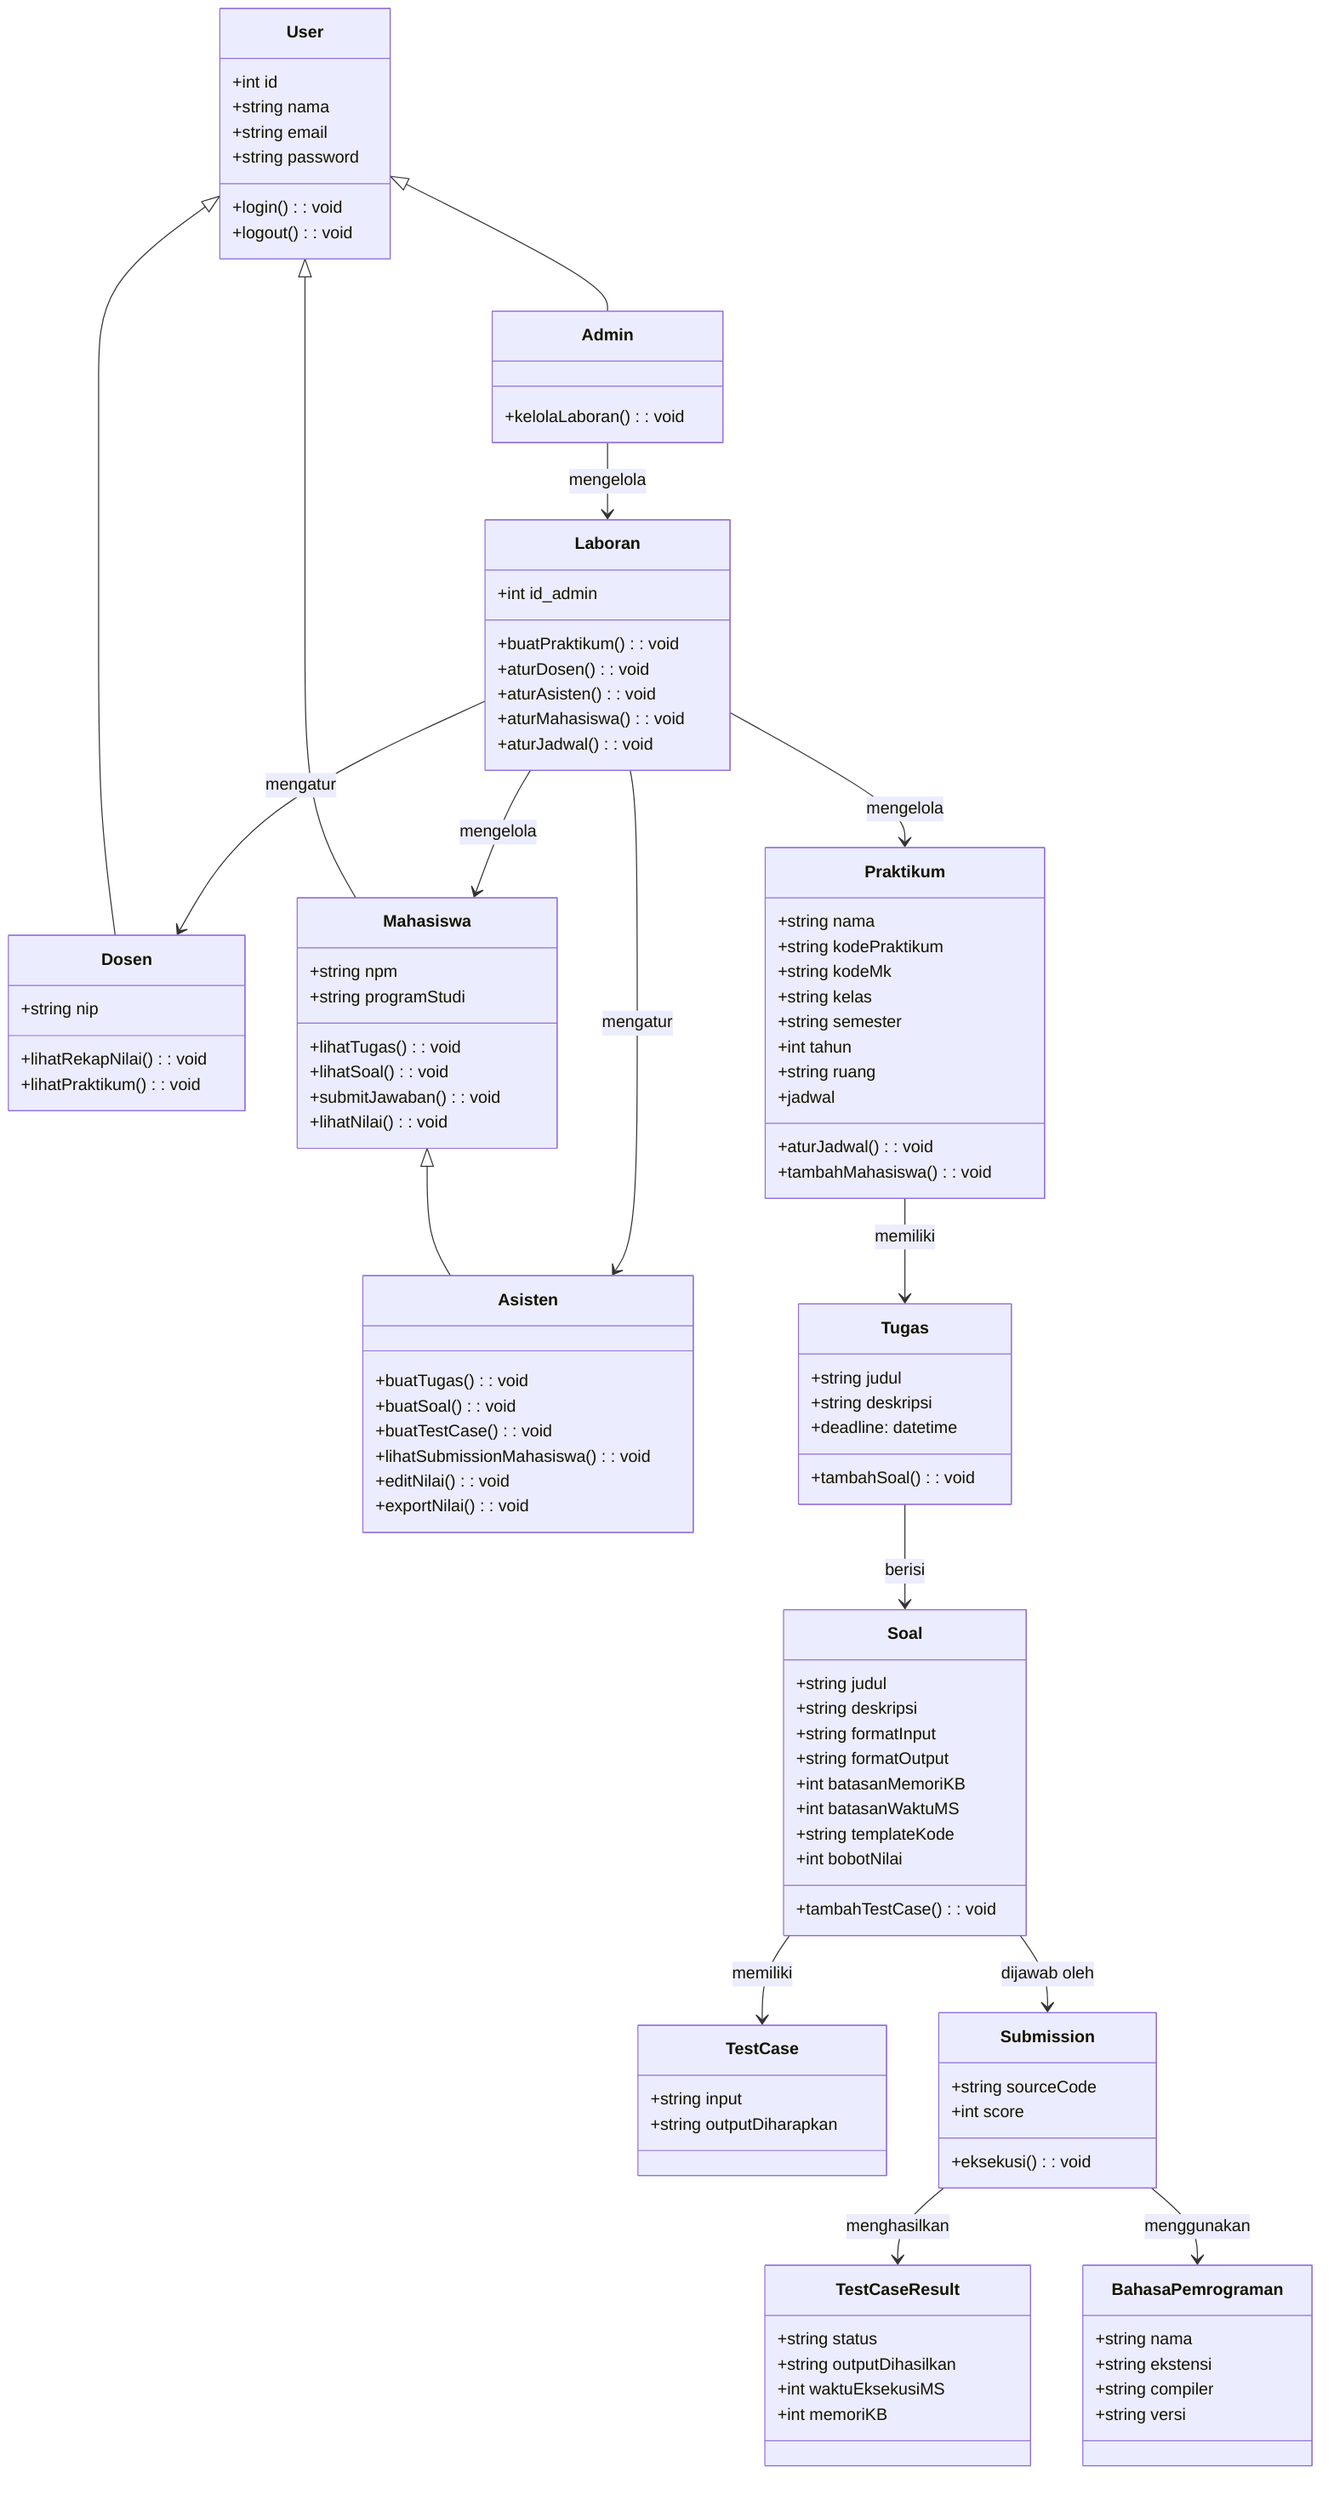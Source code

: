 classDiagram

%% ===== Superclass User =====
class User {
  +int id
  +string nama
  +string email
  +string password
  +login(): void
  +logout(): void
}

%% ===== Subclasses =====
class Admin {
  +kelolaLaboran(): void
}
class Dosen {
  +string nip
  +lihatRekapNilai(): void
  +lihatPraktikum(): void
}
class Mahasiswa {
  +string npm
  +string programStudi
  +lihatTugas(): void
  +lihatSoal(): void
  +submitJawaban(): void
  +lihatNilai(): void
}

class Asisten {
  +buatTugas(): void
  +buatSoal(): void
  +buatTestCase(): void
  +lihatSubmissionMahasiswa(): void
  +editNilai(): void
  +exportNilai(): void
}

class Laboran {
  +int id_admin
  +buatPraktikum(): void
  +aturDosen(): void
  +aturAsisten(): void
  +aturMahasiswa(): void
  +aturJadwal(): void
}

%% ===== Entitas lainnya =====
class Praktikum {
  +string nama
  +string kodePraktikum
  +string kodeMk
  +string kelas
  +string semester
  +int tahun
  +string ruang
  +jadwal
  +aturJadwal(): void
  +tambahMahasiswa(): void
}

class Tugas {
  +string judul
  +string deskripsi
  +deadline: datetime
  +tambahSoal(): void
}

class Soal {
  +string judul
  +string deskripsi
  +string formatInput
  +string formatOutput
  +int batasanMemoriKB
  +int batasanWaktuMS
  +string templateKode
  +int bobotNilai
  +tambahTestCase(): void
}

class TestCase {
  +string input
  +string outputDiharapkan
}

class Submission {
  +string sourceCode
  +int score
  +eksekusi(): void
}

class TestCaseResult {
  +string status
  +string outputDihasilkan
  +int waktuEksekusiMS
  +int memoriKB
}

class BahasaPemrograman {
  +string nama
  +string ekstensi
  +string compiler
  +string versi
}

%% ===== Inheritance =====
User <|-- Admin
User <|-- Dosen
User <|-- Mahasiswa
Mahasiswa <|-- Asisten

%% ===== Relasi (as needed for context) =====
Admin --> Laboran : mengelola
Laboran --> Praktikum : mengelola
Laboran --> Mahasiswa : mengelola
Laboran --> Dosen : mengatur
Laboran --> Asisten : mengatur
Praktikum --> Tugas : memiliki
Tugas --> Soal : berisi
Soal --> TestCase : memiliki
Soal --> Submission : dijawab oleh
Submission --> TestCaseResult : menghasilkan
Submission --> BahasaPemrograman : menggunakan